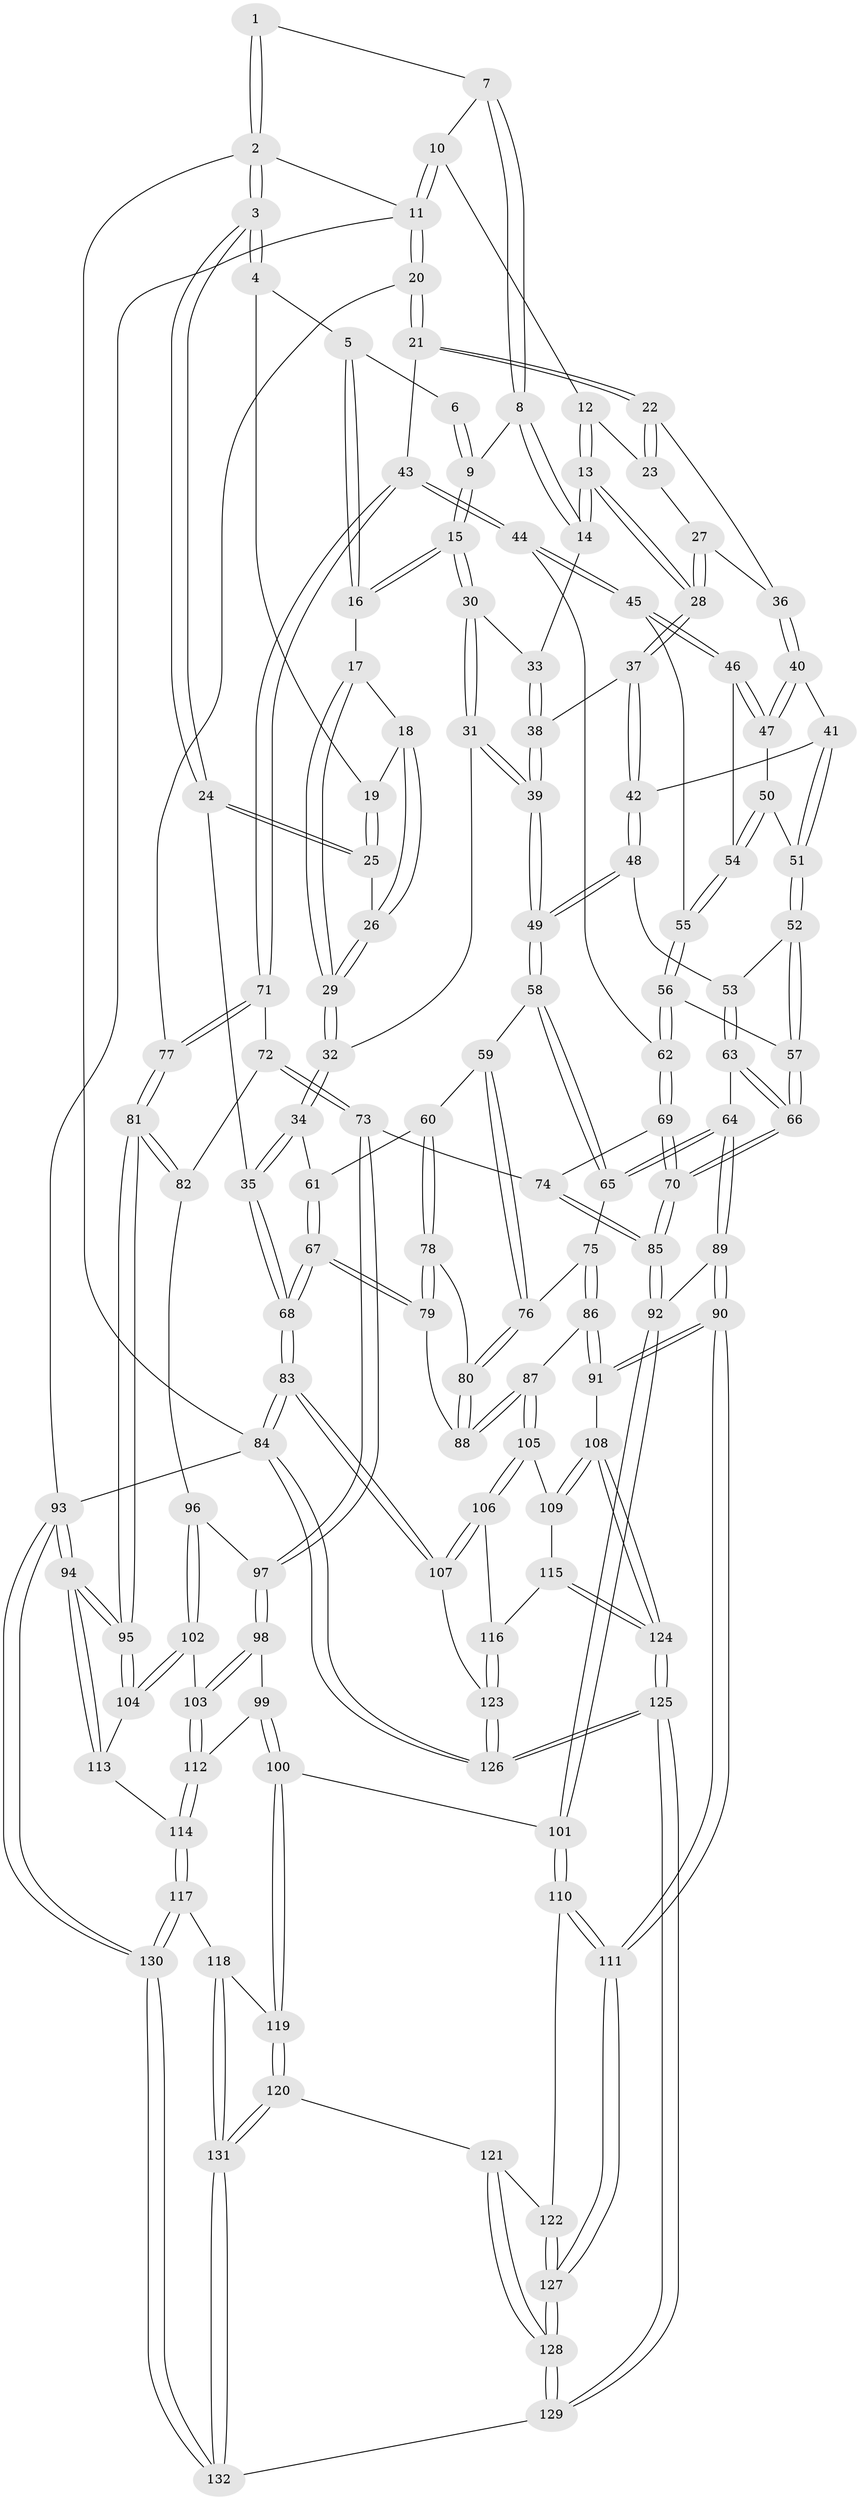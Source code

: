// Generated by graph-tools (version 1.1) at 2025/12/02/27/25 16:12:00]
// undirected, 132 vertices, 327 edges
graph export_dot {
graph [start="1"]
  node [color=gray90,style=filled];
  1 [pos="+0.2600152254244226+0"];
  2 [pos="+0+0"];
  3 [pos="+0+0"];
  4 [pos="+0.09886060595990001+0.06677554433937433"];
  5 [pos="+0.14925339108831648+0.05892234113899726"];
  6 [pos="+0.24239245554661673+0"];
  7 [pos="+0.49978850430417837+0"];
  8 [pos="+0.4515642925216663+0.08166051219752928"];
  9 [pos="+0.2807939359256914+0.053717085645432185"];
  10 [pos="+0.7148932014397581+0"];
  11 [pos="+1+0"];
  12 [pos="+0.7107418290814079+0"];
  13 [pos="+0.47847477342389827+0.17603108420719185"];
  14 [pos="+0.45797777254261673+0.15186788853279276"];
  15 [pos="+0.26080693788904735+0.1577234402545678"];
  16 [pos="+0.18552033181099886+0.12014049185026494"];
  17 [pos="+0.13278229204297623+0.1530319746852972"];
  18 [pos="+0.08623370124967332+0.11184837573362381"];
  19 [pos="+0.08384702758380633+0.10753130681457343"];
  20 [pos="+1+0"];
  21 [pos="+0.8467953732714828+0.20657864300986895"];
  22 [pos="+0.7712364968552826+0.17693884089624604"];
  23 [pos="+0.7141640232432774+0.010521829515993859"];
  24 [pos="+0+0.042436004293831764"];
  25 [pos="+0.011040584544254594+0.139195118142891"];
  26 [pos="+0.08162952054250569+0.21471611986227615"];
  27 [pos="+0.5703684719584251+0.1928501582508105"];
  28 [pos="+0.49625878514889205+0.20629039015430378"];
  29 [pos="+0.10263386790042804+0.25076186707325776"];
  30 [pos="+0.2709203071346397+0.18069501354534925"];
  31 [pos="+0.1721897571661552+0.31795800880086106"];
  32 [pos="+0.11744410387535242+0.3284082140895146"];
  33 [pos="+0.2753698777275212+0.18127297304931178"];
  34 [pos="+0.07294721651031268+0.362187564570568"];
  35 [pos="+0+0.3497753820353156"];
  36 [pos="+0.7109549656895241+0.22281895534316865"];
  37 [pos="+0.49258887875401813+0.2563904010850063"];
  38 [pos="+0.3500150776332573+0.27817807176728526"];
  39 [pos="+0.3025219827892443+0.39095395138441297"];
  40 [pos="+0.685986862735219+0.3101944707355606"];
  41 [pos="+0.5532742687448668+0.3385754388622297"];
  42 [pos="+0.5031803343983464+0.31805776812094944"];
  43 [pos="+0.926173048920112+0.40914034158643975"];
  44 [pos="+0.8117964433921953+0.42932974209849367"];
  45 [pos="+0.7870268920210519+0.417922167243729"];
  46 [pos="+0.736804543811356+0.38962057410459966"];
  47 [pos="+0.7364451650335242+0.38932346454969646"];
  48 [pos="+0.4341494091189312+0.409447313614232"];
  49 [pos="+0.3557273993666691+0.4460430787088264"];
  50 [pos="+0.6148239915785099+0.4131721540983051"];
  51 [pos="+0.5960350695320107+0.4055705754622161"];
  52 [pos="+0.5723999168543449+0.48218384295012573"];
  53 [pos="+0.5236104231017359+0.4929601382035393"];
  54 [pos="+0.6462023154584117+0.4627038380463517"];
  55 [pos="+0.6471024091625459+0.4821047116878857"];
  56 [pos="+0.6411845524843782+0.5118338095615173"];
  57 [pos="+0.6309426004546347+0.5202180472726337"];
  58 [pos="+0.35344335419963685+0.45507554866197814"];
  59 [pos="+0.1940281087055882+0.5265716954436268"];
  60 [pos="+0.13993142993233096+0.5139880170991973"];
  61 [pos="+0.1022602141335009+0.45915551999565796"];
  62 [pos="+0.7535075132370128+0.511259642373311"];
  63 [pos="+0.5197686877571797+0.5524006144345508"];
  64 [pos="+0.3904802344076168+0.5914124361130823"];
  65 [pos="+0.3729149914263789+0.5803534275008507"];
  66 [pos="+0.6108262392805485+0.641923650467758"];
  67 [pos="+0+0.7018459844311882"];
  68 [pos="+0+0.7546180378664791"];
  69 [pos="+0.7523424967916198+0.5209807221035471"];
  70 [pos="+0.6190037504713543+0.6704083369026628"];
  71 [pos="+0.9518716856418895+0.42143723075951556"];
  72 [pos="+0.919226639638222+0.5359817914419526"];
  73 [pos="+0.8225431408135913+0.6400610717953716"];
  74 [pos="+0.7882778704733263+0.6259289169105399"];
  75 [pos="+0.34375150032154494+0.6022391699349249"];
  76 [pos="+0.24768375955581698+0.625205009069925"];
  77 [pos="+1+0.405847923209568"];
  78 [pos="+0.13041477375362176+0.5490873314696084"];
  79 [pos="+0.007964106715008535+0.6824646460396568"];
  80 [pos="+0.18620203645107597+0.7037282719407484"];
  81 [pos="+1+0.7220582773911157"];
  82 [pos="+0.9570842745875867+0.6587296660593577"];
  83 [pos="+0+0.7714434629021014"];
  84 [pos="+0+1"];
  85 [pos="+0.6191801558953214+0.6736615735637848"];
  86 [pos="+0.324470154743951+0.7024163292916669"];
  87 [pos="+0.18727067024693977+0.713014145181627"];
  88 [pos="+0.18473366912200173+0.7077860694884005"];
  89 [pos="+0.47037758229756016+0.705388932403163"];
  90 [pos="+0.39414936246316545+0.834846488778252"];
  91 [pos="+0.384714725372462+0.8329118171050225"];
  92 [pos="+0.6171190660558038+0.6801608437079903"];
  93 [pos="+1+1"];
  94 [pos="+1+1"];
  95 [pos="+1+0.8791664728187111"];
  96 [pos="+0.9214335182635196+0.700015076292566"];
  97 [pos="+0.8317066265500811+0.6729952161210583"];
  98 [pos="+0.8062126604580393+0.7353572087103072"];
  99 [pos="+0.7791969142842897+0.7640842111219557"];
  100 [pos="+0.6796569891187884+0.780513808163693"];
  101 [pos="+0.6595728623007696+0.7708417576245676"];
  102 [pos="+0.9353575781704413+0.7749682529546318"];
  103 [pos="+0.9290800587354692+0.776905511469017"];
  104 [pos="+1+0.8285129016041471"];
  105 [pos="+0.19364434208519699+0.7403658706656185"];
  106 [pos="+0.1593940380518319+0.815289613242057"];
  107 [pos="+0+0.8322670677104974"];
  108 [pos="+0.35933675964804906+0.8350579014588579"];
  109 [pos="+0.2764471140703826+0.7900219420619384"];
  110 [pos="+0.6185587298509961+0.8180504587659441"];
  111 [pos="+0.42838938327486603+0.8821253483134903"];
  112 [pos="+0.8472627343252663+0.8393665006870632"];
  113 [pos="+0.8734329257778426+0.90282547973454"];
  114 [pos="+0.8472883802866485+0.9100802273607008"];
  115 [pos="+0.18510445017396726+0.8844192758642984"];
  116 [pos="+0.17490158689185098+0.8768776968447984"];
  117 [pos="+0.8255768706212642+0.9456760082061217"];
  118 [pos="+0.7556664635959703+0.9206442533747233"];
  119 [pos="+0.7365742808611666+0.9093035393423629"];
  120 [pos="+0.6629530909649906+0.9524691528211386"];
  121 [pos="+0.6151619412393827+0.9404900766200834"];
  122 [pos="+0.6063448895583633+0.9222546289693752"];
  123 [pos="+0.08085402178739391+0.930779129906858"];
  124 [pos="+0.23242220935397295+0.9224096351262221"];
  125 [pos="+0.21241121400479737+1"];
  126 [pos="+0.1956550086507989+1"];
  127 [pos="+0.43570045419548953+0.9128190649148568"];
  128 [pos="+0.4392468629905155+1"];
  129 [pos="+0.4387100647431029+1"];
  130 [pos="+0.9803644572717064+1"];
  131 [pos="+0.6780775174437926+1"];
  132 [pos="+0.665706122663806+1"];
  1 -- 2;
  1 -- 2;
  1 -- 7;
  2 -- 3;
  2 -- 3;
  2 -- 11;
  2 -- 84;
  3 -- 4;
  3 -- 4;
  3 -- 24;
  3 -- 24;
  4 -- 5;
  4 -- 19;
  5 -- 6;
  5 -- 16;
  5 -- 16;
  6 -- 9;
  6 -- 9;
  7 -- 8;
  7 -- 8;
  7 -- 10;
  8 -- 9;
  8 -- 14;
  8 -- 14;
  9 -- 15;
  9 -- 15;
  10 -- 11;
  10 -- 11;
  10 -- 12;
  11 -- 20;
  11 -- 20;
  11 -- 93;
  12 -- 13;
  12 -- 13;
  12 -- 23;
  13 -- 14;
  13 -- 14;
  13 -- 28;
  13 -- 28;
  14 -- 33;
  15 -- 16;
  15 -- 16;
  15 -- 30;
  15 -- 30;
  16 -- 17;
  17 -- 18;
  17 -- 29;
  17 -- 29;
  18 -- 19;
  18 -- 26;
  18 -- 26;
  19 -- 25;
  19 -- 25;
  20 -- 21;
  20 -- 21;
  20 -- 77;
  21 -- 22;
  21 -- 22;
  21 -- 43;
  22 -- 23;
  22 -- 23;
  22 -- 36;
  23 -- 27;
  24 -- 25;
  24 -- 25;
  24 -- 35;
  25 -- 26;
  26 -- 29;
  26 -- 29;
  27 -- 28;
  27 -- 28;
  27 -- 36;
  28 -- 37;
  28 -- 37;
  29 -- 32;
  29 -- 32;
  30 -- 31;
  30 -- 31;
  30 -- 33;
  31 -- 32;
  31 -- 39;
  31 -- 39;
  32 -- 34;
  32 -- 34;
  33 -- 38;
  33 -- 38;
  34 -- 35;
  34 -- 35;
  34 -- 61;
  35 -- 68;
  35 -- 68;
  36 -- 40;
  36 -- 40;
  37 -- 38;
  37 -- 42;
  37 -- 42;
  38 -- 39;
  38 -- 39;
  39 -- 49;
  39 -- 49;
  40 -- 41;
  40 -- 47;
  40 -- 47;
  41 -- 42;
  41 -- 51;
  41 -- 51;
  42 -- 48;
  42 -- 48;
  43 -- 44;
  43 -- 44;
  43 -- 71;
  43 -- 71;
  44 -- 45;
  44 -- 45;
  44 -- 62;
  45 -- 46;
  45 -- 46;
  45 -- 55;
  46 -- 47;
  46 -- 47;
  46 -- 54;
  47 -- 50;
  48 -- 49;
  48 -- 49;
  48 -- 53;
  49 -- 58;
  49 -- 58;
  50 -- 51;
  50 -- 54;
  50 -- 54;
  51 -- 52;
  51 -- 52;
  52 -- 53;
  52 -- 57;
  52 -- 57;
  53 -- 63;
  53 -- 63;
  54 -- 55;
  54 -- 55;
  55 -- 56;
  55 -- 56;
  56 -- 57;
  56 -- 62;
  56 -- 62;
  57 -- 66;
  57 -- 66;
  58 -- 59;
  58 -- 65;
  58 -- 65;
  59 -- 60;
  59 -- 76;
  59 -- 76;
  60 -- 61;
  60 -- 78;
  60 -- 78;
  61 -- 67;
  61 -- 67;
  62 -- 69;
  62 -- 69;
  63 -- 64;
  63 -- 66;
  63 -- 66;
  64 -- 65;
  64 -- 65;
  64 -- 89;
  64 -- 89;
  65 -- 75;
  66 -- 70;
  66 -- 70;
  67 -- 68;
  67 -- 68;
  67 -- 79;
  67 -- 79;
  68 -- 83;
  68 -- 83;
  69 -- 70;
  69 -- 70;
  69 -- 74;
  70 -- 85;
  70 -- 85;
  71 -- 72;
  71 -- 77;
  71 -- 77;
  72 -- 73;
  72 -- 73;
  72 -- 82;
  73 -- 74;
  73 -- 97;
  73 -- 97;
  74 -- 85;
  74 -- 85;
  75 -- 76;
  75 -- 86;
  75 -- 86;
  76 -- 80;
  76 -- 80;
  77 -- 81;
  77 -- 81;
  78 -- 79;
  78 -- 79;
  78 -- 80;
  79 -- 88;
  80 -- 88;
  80 -- 88;
  81 -- 82;
  81 -- 82;
  81 -- 95;
  81 -- 95;
  82 -- 96;
  83 -- 84;
  83 -- 84;
  83 -- 107;
  83 -- 107;
  84 -- 126;
  84 -- 126;
  84 -- 93;
  85 -- 92;
  85 -- 92;
  86 -- 87;
  86 -- 91;
  86 -- 91;
  87 -- 88;
  87 -- 88;
  87 -- 105;
  87 -- 105;
  89 -- 90;
  89 -- 90;
  89 -- 92;
  90 -- 91;
  90 -- 91;
  90 -- 111;
  90 -- 111;
  91 -- 108;
  92 -- 101;
  92 -- 101;
  93 -- 94;
  93 -- 94;
  93 -- 130;
  93 -- 130;
  94 -- 95;
  94 -- 95;
  94 -- 113;
  94 -- 113;
  95 -- 104;
  95 -- 104;
  96 -- 97;
  96 -- 102;
  96 -- 102;
  97 -- 98;
  97 -- 98;
  98 -- 99;
  98 -- 103;
  98 -- 103;
  99 -- 100;
  99 -- 100;
  99 -- 112;
  100 -- 101;
  100 -- 119;
  100 -- 119;
  101 -- 110;
  101 -- 110;
  102 -- 103;
  102 -- 104;
  102 -- 104;
  103 -- 112;
  103 -- 112;
  104 -- 113;
  105 -- 106;
  105 -- 106;
  105 -- 109;
  106 -- 107;
  106 -- 107;
  106 -- 116;
  107 -- 123;
  108 -- 109;
  108 -- 109;
  108 -- 124;
  108 -- 124;
  109 -- 115;
  110 -- 111;
  110 -- 111;
  110 -- 122;
  111 -- 127;
  111 -- 127;
  112 -- 114;
  112 -- 114;
  113 -- 114;
  114 -- 117;
  114 -- 117;
  115 -- 116;
  115 -- 124;
  115 -- 124;
  116 -- 123;
  116 -- 123;
  117 -- 118;
  117 -- 130;
  117 -- 130;
  118 -- 119;
  118 -- 131;
  118 -- 131;
  119 -- 120;
  119 -- 120;
  120 -- 121;
  120 -- 131;
  120 -- 131;
  121 -- 122;
  121 -- 128;
  121 -- 128;
  122 -- 127;
  122 -- 127;
  123 -- 126;
  123 -- 126;
  124 -- 125;
  124 -- 125;
  125 -- 126;
  125 -- 126;
  125 -- 129;
  125 -- 129;
  127 -- 128;
  127 -- 128;
  128 -- 129;
  128 -- 129;
  129 -- 132;
  130 -- 132;
  130 -- 132;
  131 -- 132;
  131 -- 132;
}

